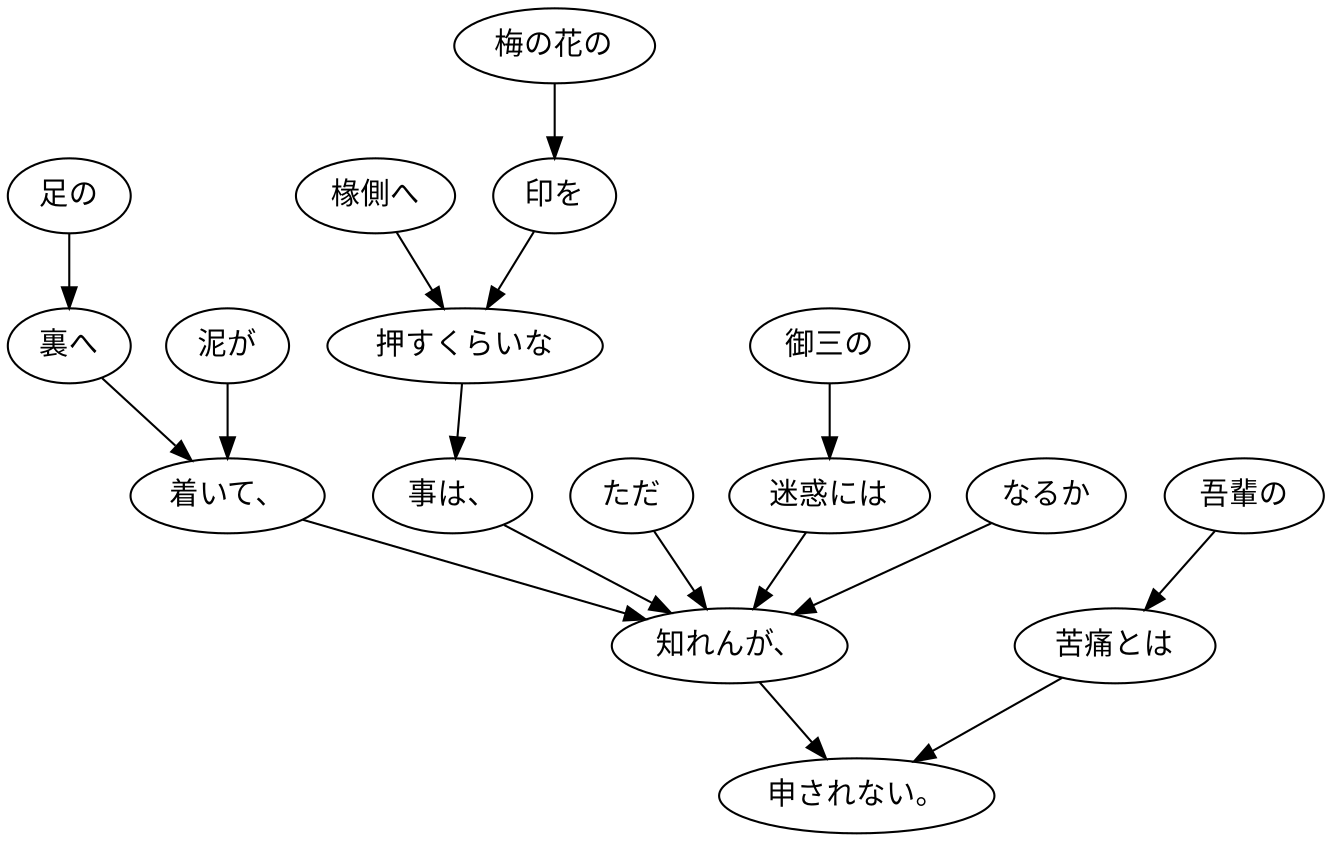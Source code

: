 digraph graph1799 {
	node0 [label="足の"];
	node1 [label="裏へ"];
	node2 [label="泥が"];
	node3 [label="着いて、"];
	node4 [label="椽側へ"];
	node5 [label="梅の花の"];
	node6 [label="印を"];
	node7 [label="押すくらいな"];
	node8 [label="事は、"];
	node9 [label="ただ"];
	node10 [label="御三の"];
	node11 [label="迷惑には"];
	node12 [label="なるか"];
	node13 [label="知れんが、"];
	node14 [label="吾輩の"];
	node15 [label="苦痛とは"];
	node16 [label="申されない。"];
	node0 -> node1;
	node1 -> node3;
	node2 -> node3;
	node3 -> node13;
	node4 -> node7;
	node5 -> node6;
	node6 -> node7;
	node7 -> node8;
	node8 -> node13;
	node9 -> node13;
	node10 -> node11;
	node11 -> node13;
	node12 -> node13;
	node13 -> node16;
	node14 -> node15;
	node15 -> node16;
}
